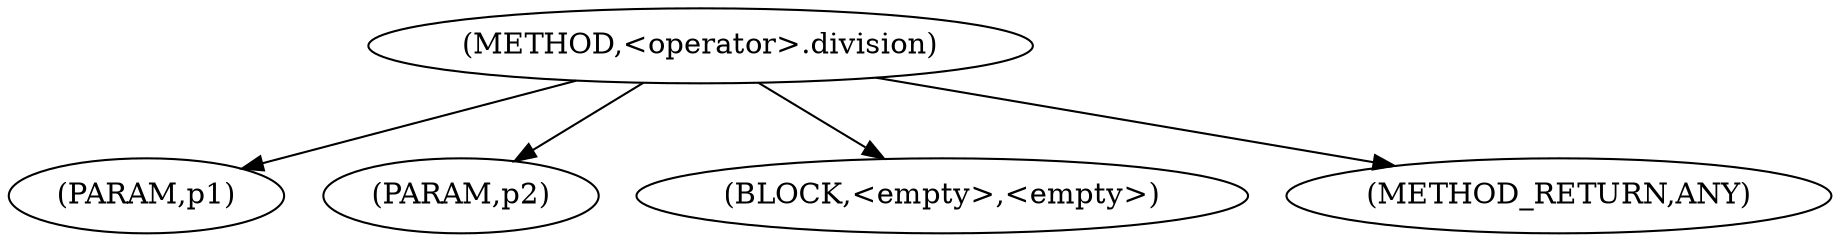 digraph "&lt;operator&gt;.division" {  
"619" [label = <(METHOD,&lt;operator&gt;.division)> ]
"620" [label = <(PARAM,p1)> ]
"621" [label = <(PARAM,p2)> ]
"622" [label = <(BLOCK,&lt;empty&gt;,&lt;empty&gt;)> ]
"623" [label = <(METHOD_RETURN,ANY)> ]
  "619" -> "620" 
  "619" -> "622" 
  "619" -> "621" 
  "619" -> "623" 
}
